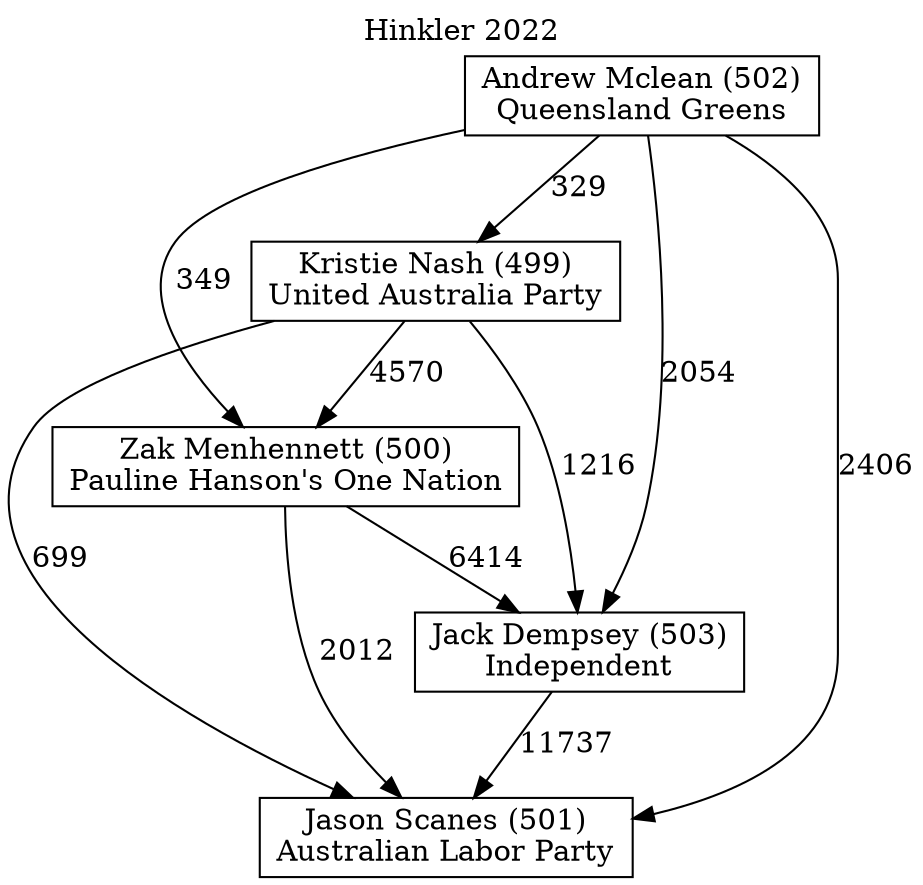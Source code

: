 // House preference flow
digraph "Jason Scanes (501)_Hinkler_2022" {
	graph [label="Hinkler 2022" labelloc=t mclimit=10]
	node [shape=box]
	"Jason Scanes (501)" [label="Jason Scanes (501)
Australian Labor Party"]
	"Jack Dempsey (503)" [label="Jack Dempsey (503)
Independent"]
	"Zak Menhennett (500)" [label="Zak Menhennett (500)
Pauline Hanson's One Nation"]
	"Kristie Nash (499)" [label="Kristie Nash (499)
United Australia Party"]
	"Andrew Mclean (502)" [label="Andrew Mclean (502)
Queensland Greens"]
	"Jack Dempsey (503)" -> "Jason Scanes (501)" [label=11737]
	"Zak Menhennett (500)" -> "Jack Dempsey (503)" [label=6414]
	"Kristie Nash (499)" -> "Zak Menhennett (500)" [label=4570]
	"Andrew Mclean (502)" -> "Kristie Nash (499)" [label=329]
	"Zak Menhennett (500)" -> "Jason Scanes (501)" [label=2012]
	"Kristie Nash (499)" -> "Jason Scanes (501)" [label=699]
	"Andrew Mclean (502)" -> "Jason Scanes (501)" [label=2406]
	"Andrew Mclean (502)" -> "Zak Menhennett (500)" [label=349]
	"Kristie Nash (499)" -> "Jack Dempsey (503)" [label=1216]
	"Andrew Mclean (502)" -> "Jack Dempsey (503)" [label=2054]
}
